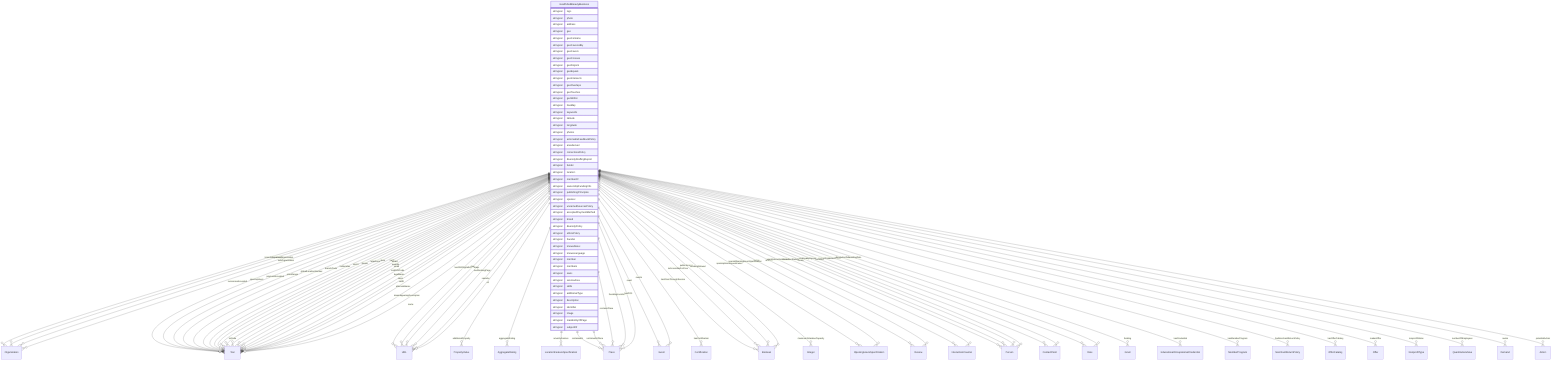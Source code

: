 erDiagram
HealthAndBeautyBusiness {
    stringList logo  
    stringList photo  
    stringList address  
    stringList geo  
    stringList geoContains  
    stringList geoCoveredBy  
    stringList geoCovers  
    stringList geoCrosses  
    stringList geoDisjoint  
    stringList geoEquals  
    stringList geoIntersects  
    stringList geoOverlaps  
    stringList geoTouches  
    stringList geoWithin  
    stringList hasMap  
    stringList keywords  
    stringList latitude  
    stringList longitude  
    stringList photos  
    stringList actionableFeedbackPolicy  
    stringList areaServed  
    stringList correctionsPolicy  
    stringList diversityStaffingReport  
    stringList funder  
    stringList location  
    stringList memberOf  
    stringList ownershipFundingInfo  
    stringList publishingPrinciples  
    stringList sponsor  
    stringList unnamedSourcesPolicy  
    stringList acceptedPaymentMethod  
    stringList brand  
    stringList diversityPolicy  
    stringList ethicsPolicy  
    stringList founder  
    stringList knowsAbout  
    stringList knowsLanguage  
    stringList member  
    stringList members  
    stringList owns  
    stringList serviceArea  
    stringList skills  
    stringList additionalType  
    stringList description  
    stringList identifier  
    stringList image  
    stringList mainEntityOfPage  
    stringList subjectOf  
}

HealthAndBeautyBusiness ||--}o Organization : "branchOf"
HealthAndBeautyBusiness ||--}o Text : "currenciesAccepted"
HealthAndBeautyBusiness ||--}o Text : "openingHours"
HealthAndBeautyBusiness ||--}o Text : "paymentAccepted"
HealthAndBeautyBusiness ||--}o Text : "priceRange"
HealthAndBeautyBusiness ||--}o Text : "globalLocationNumber"
HealthAndBeautyBusiness ||--}o URL : "hasGS1DigitalLink"
HealthAndBeautyBusiness ||--}o PropertyValue : "additionalProperty"
HealthAndBeautyBusiness ||--}o AggregateRating : "aggregateRating"
HealthAndBeautyBusiness ||--}o LocationFeatureSpecification : "amenityFeature"
HealthAndBeautyBusiness ||--}o Text : "branchCode"
HealthAndBeautyBusiness ||--}o Place : "containedIn"
HealthAndBeautyBusiness ||--}o Place : "containedInPlace"
HealthAndBeautyBusiness ||--}o Place : "containsPlace"
HealthAndBeautyBusiness ||--}o Event : "event"
HealthAndBeautyBusiness ||--}o Event : "events"
HealthAndBeautyBusiness ||--}o Text : "faxNumber"
HealthAndBeautyBusiness ||--}o Certification : "hasCertification"
HealthAndBeautyBusiness ||--}o Boolean : "hasDriveThroughService"
HealthAndBeautyBusiness ||--}o Boolean : "isAccessibleForFree"
HealthAndBeautyBusiness ||--}o Text : "isicV4"
HealthAndBeautyBusiness ||--}o URL : "map"
HealthAndBeautyBusiness ||--}o URL : "maps"
HealthAndBeautyBusiness ||--}o Integer : "maximumAttendeeCapacity"
HealthAndBeautyBusiness ||--}o OpeningHoursSpecification : "openingHoursSpecification"
HealthAndBeautyBusiness ||--}o Boolean : "publicAccess"
HealthAndBeautyBusiness ||--}o Review : "review"
HealthAndBeautyBusiness ||--}o Review : "reviews"
HealthAndBeautyBusiness ||--}o Text : "slogan"
HealthAndBeautyBusiness ||--}o Boolean : "smokingAllowed"
HealthAndBeautyBusiness ||--}o OpeningHoursSpecification : "specialOpeningHoursSpecification"
HealthAndBeautyBusiness ||--}o Text : "telephone"
HealthAndBeautyBusiness ||--}o URL : "tourBookingPage"
HealthAndBeautyBusiness ||--}o Text : "duns"
HealthAndBeautyBusiness ||--}o Text : "leiCode"
HealthAndBeautyBusiness ||--}o Text : "taxID"
HealthAndBeautyBusiness ||--}o InteractionCounter : "agentInteractionStatistic"
HealthAndBeautyBusiness ||--}o Person : "alumni"
HealthAndBeautyBusiness ||--}o Text : "award"
HealthAndBeautyBusiness ||--}o Text : "awards"
HealthAndBeautyBusiness ||--}o ContactPoint : "contactPoint"
HealthAndBeautyBusiness ||--}o ContactPoint : "contactPoints"
HealthAndBeautyBusiness ||--}o Organization : "department"
HealthAndBeautyBusiness ||--}o Date : "dissolutionDate"
HealthAndBeautyBusiness ||--}o Text : "email"
HealthAndBeautyBusiness ||--}o Person : "employee"
HealthAndBeautyBusiness ||--}o Person : "employees"
HealthAndBeautyBusiness ||--}o Person : "founders"
HealthAndBeautyBusiness ||--}o Date : "foundingDate"
HealthAndBeautyBusiness ||--}o Place : "foundingLocation"
HealthAndBeautyBusiness ||--}o Grant : "funding"
HealthAndBeautyBusiness ||--}o EducationalOccupationalCredential : "hasCredential"
HealthAndBeautyBusiness ||--}o MemberProgram : "hasMemberProgram"
HealthAndBeautyBusiness ||--}o MerchantReturnPolicy : "hasMerchantReturnPolicy"
HealthAndBeautyBusiness ||--}o OfferCatalog : "hasOfferCatalog"
HealthAndBeautyBusiness ||--}o Place : "hasPOS"
HealthAndBeautyBusiness ||--}o InteractionCounter : "interactionStatistic"
HealthAndBeautyBusiness ||--}o Text : "iso6523Code"
HealthAndBeautyBusiness ||--}o Text : "legalName"
HealthAndBeautyBusiness ||--}o Offer : "makesOffer"
HealthAndBeautyBusiness ||--}o Text : "naics"
HealthAndBeautyBusiness ||--}o NonprofitType : "nonprofitStatus"
HealthAndBeautyBusiness ||--}o QuantitativeValue : "numberOfEmployees"
HealthAndBeautyBusiness ||--}o Organization : "parentOrganization"
HealthAndBeautyBusiness ||--}o Demand : "seeks"
HealthAndBeautyBusiness ||--}o Organization : "subOrganization"
HealthAndBeautyBusiness ||--}o Text : "vatID"
HealthAndBeautyBusiness ||--}o Text : "alternateName"
HealthAndBeautyBusiness ||--}o Text : "disambiguatingDescription"
HealthAndBeautyBusiness ||--}o Text : "name"
HealthAndBeautyBusiness ||--}o URL : "sameAs"
HealthAndBeautyBusiness ||--}o Action : "potentialAction"
HealthAndBeautyBusiness ||--}o URL : "url"
